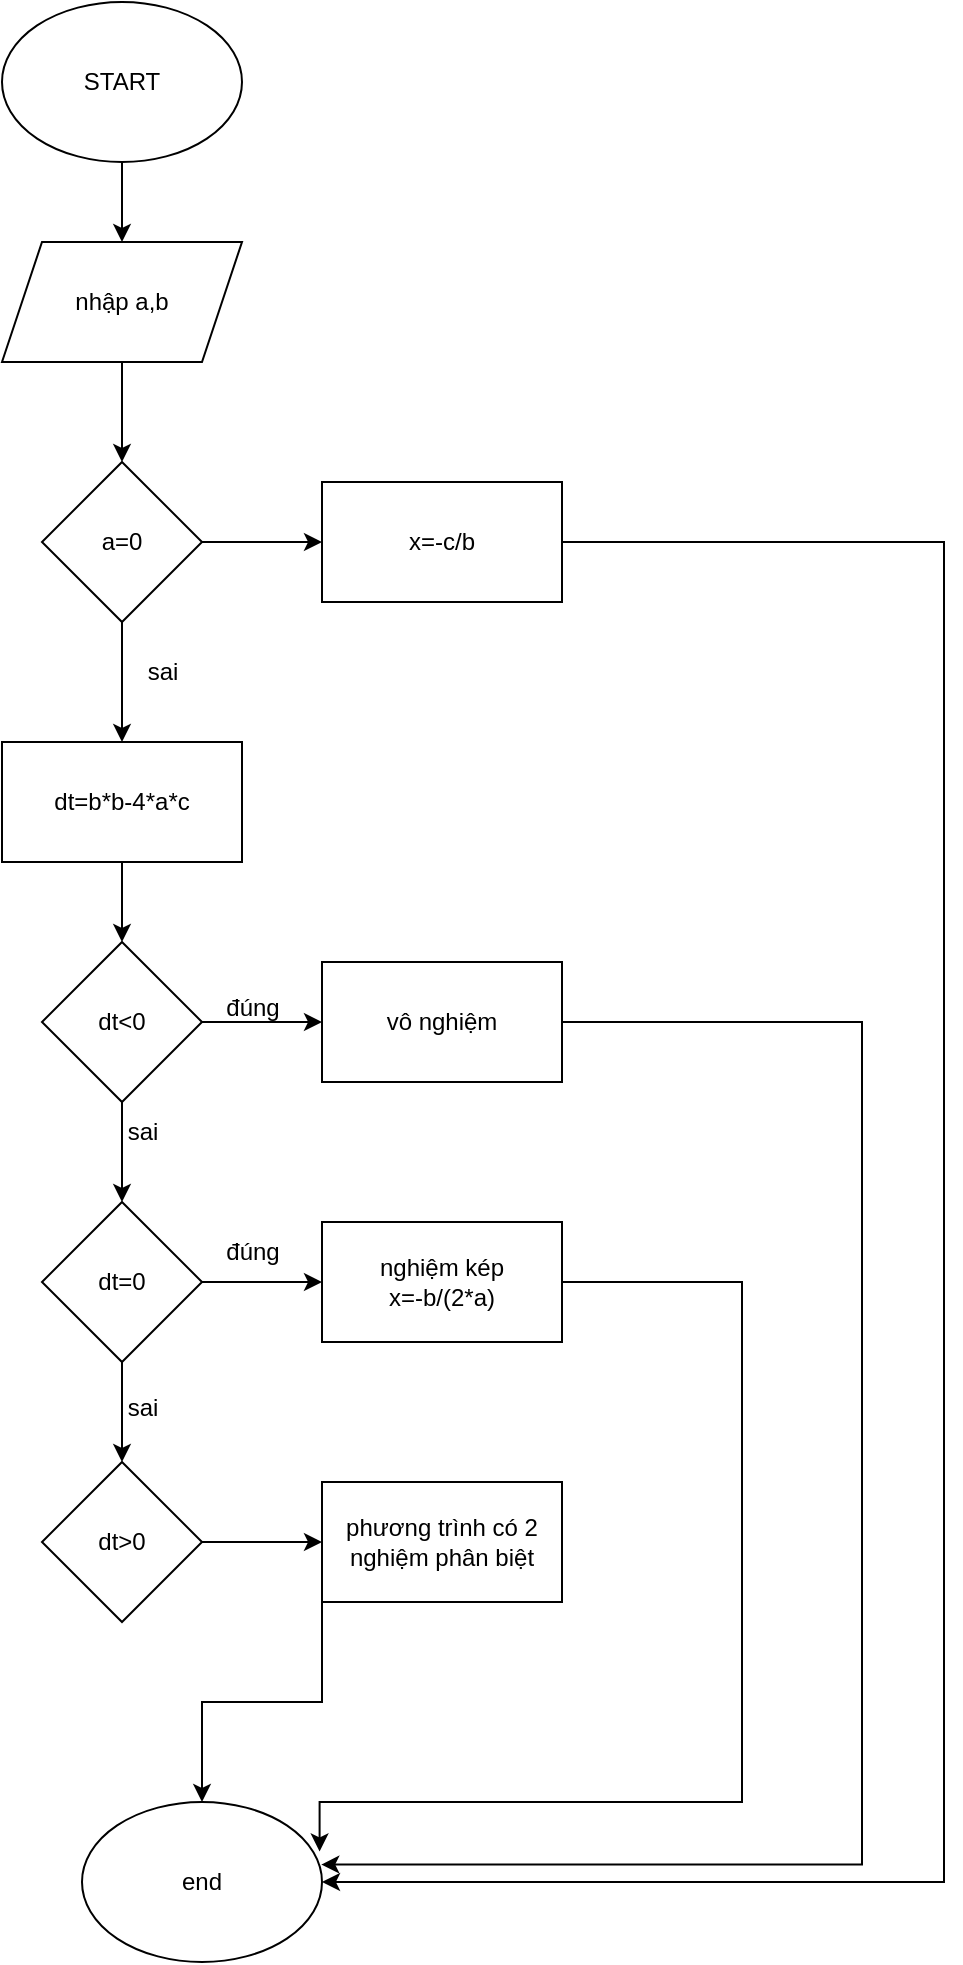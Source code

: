 <mxfile version="22.0.8" type="device">
  <diagram name="Page-1" id="lKReH23ICWh2hED5zHnn">
    <mxGraphModel dx="1002" dy="1665" grid="1" gridSize="10" guides="1" tooltips="1" connect="1" arrows="1" fold="1" page="1" pageScale="1" pageWidth="850" pageHeight="1100" math="0" shadow="0">
      <root>
        <mxCell id="0" />
        <mxCell id="1" parent="0" />
        <mxCell id="1EIVMFi3M1S569iFD7sM-3" value="" style="edgeStyle=orthogonalEdgeStyle;rounded=0;orthogonalLoop=1;jettySize=auto;html=1;" edge="1" parent="1" source="1EIVMFi3M1S569iFD7sM-1" target="1EIVMFi3M1S569iFD7sM-2">
          <mxGeometry relative="1" as="geometry" />
        </mxCell>
        <mxCell id="1EIVMFi3M1S569iFD7sM-1" value="START" style="ellipse;whiteSpace=wrap;html=1;" vertex="1" parent="1">
          <mxGeometry x="360" y="-60" width="120" height="80" as="geometry" />
        </mxCell>
        <mxCell id="1EIVMFi3M1S569iFD7sM-5" value="" style="edgeStyle=orthogonalEdgeStyle;rounded=0;orthogonalLoop=1;jettySize=auto;html=1;" edge="1" parent="1" source="1EIVMFi3M1S569iFD7sM-2" target="1EIVMFi3M1S569iFD7sM-4">
          <mxGeometry relative="1" as="geometry" />
        </mxCell>
        <mxCell id="1EIVMFi3M1S569iFD7sM-2" value="nhập a,b" style="shape=parallelogram;perimeter=parallelogramPerimeter;whiteSpace=wrap;html=1;fixedSize=1;" vertex="1" parent="1">
          <mxGeometry x="360" y="60" width="120" height="60" as="geometry" />
        </mxCell>
        <mxCell id="1EIVMFi3M1S569iFD7sM-7" value="" style="edgeStyle=orthogonalEdgeStyle;rounded=0;orthogonalLoop=1;jettySize=auto;html=1;" edge="1" parent="1" source="1EIVMFi3M1S569iFD7sM-4" target="1EIVMFi3M1S569iFD7sM-6">
          <mxGeometry relative="1" as="geometry" />
        </mxCell>
        <mxCell id="1EIVMFi3M1S569iFD7sM-9" value="" style="edgeStyle=orthogonalEdgeStyle;rounded=0;orthogonalLoop=1;jettySize=auto;html=1;" edge="1" parent="1" source="1EIVMFi3M1S569iFD7sM-4" target="1EIVMFi3M1S569iFD7sM-8">
          <mxGeometry relative="1" as="geometry" />
        </mxCell>
        <mxCell id="1EIVMFi3M1S569iFD7sM-4" value="a=0" style="rhombus;whiteSpace=wrap;html=1;" vertex="1" parent="1">
          <mxGeometry x="380" y="170" width="80" height="80" as="geometry" />
        </mxCell>
        <mxCell id="1EIVMFi3M1S569iFD7sM-28" style="edgeStyle=orthogonalEdgeStyle;rounded=0;orthogonalLoop=1;jettySize=auto;html=1;exitX=1;exitY=0.5;exitDx=0;exitDy=0;entryX=1;entryY=0.5;entryDx=0;entryDy=0;" edge="1" parent="1" source="1EIVMFi3M1S569iFD7sM-6" target="1EIVMFi3M1S569iFD7sM-27">
          <mxGeometry relative="1" as="geometry">
            <mxPoint x="830" y="1000" as="targetPoint" />
            <Array as="points">
              <mxPoint x="831" y="210" />
              <mxPoint x="831" y="880" />
            </Array>
          </mxGeometry>
        </mxCell>
        <mxCell id="1EIVMFi3M1S569iFD7sM-6" value="x=-c/b" style="whiteSpace=wrap;html=1;" vertex="1" parent="1">
          <mxGeometry x="520" y="180" width="120" height="60" as="geometry" />
        </mxCell>
        <mxCell id="1EIVMFi3M1S569iFD7sM-12" value="" style="edgeStyle=orthogonalEdgeStyle;rounded=0;orthogonalLoop=1;jettySize=auto;html=1;" edge="1" parent="1" source="1EIVMFi3M1S569iFD7sM-8" target="1EIVMFi3M1S569iFD7sM-11">
          <mxGeometry relative="1" as="geometry" />
        </mxCell>
        <mxCell id="1EIVMFi3M1S569iFD7sM-8" value="dt=b*b-4*a*c" style="whiteSpace=wrap;html=1;" vertex="1" parent="1">
          <mxGeometry x="360" y="310" width="120" height="60" as="geometry" />
        </mxCell>
        <mxCell id="1EIVMFi3M1S569iFD7sM-10" value="sai" style="text;html=1;align=center;verticalAlign=middle;resizable=0;points=[];autosize=1;strokeColor=none;fillColor=none;" vertex="1" parent="1">
          <mxGeometry x="420" y="260" width="40" height="30" as="geometry" />
        </mxCell>
        <mxCell id="1EIVMFi3M1S569iFD7sM-14" value="" style="edgeStyle=orthogonalEdgeStyle;rounded=0;orthogonalLoop=1;jettySize=auto;html=1;" edge="1" parent="1" source="1EIVMFi3M1S569iFD7sM-11" target="1EIVMFi3M1S569iFD7sM-13">
          <mxGeometry relative="1" as="geometry" />
        </mxCell>
        <mxCell id="1EIVMFi3M1S569iFD7sM-17" value="" style="edgeStyle=orthogonalEdgeStyle;rounded=0;orthogonalLoop=1;jettySize=auto;html=1;" edge="1" parent="1" source="1EIVMFi3M1S569iFD7sM-11" target="1EIVMFi3M1S569iFD7sM-16">
          <mxGeometry relative="1" as="geometry" />
        </mxCell>
        <mxCell id="1EIVMFi3M1S569iFD7sM-11" value="dt&amp;lt;0" style="rhombus;whiteSpace=wrap;html=1;" vertex="1" parent="1">
          <mxGeometry x="380" y="410" width="80" height="80" as="geometry" />
        </mxCell>
        <mxCell id="1EIVMFi3M1S569iFD7sM-30" style="edgeStyle=orthogonalEdgeStyle;rounded=0;orthogonalLoop=1;jettySize=auto;html=1;exitX=1;exitY=0.5;exitDx=0;exitDy=0;entryX=0.997;entryY=0.391;entryDx=0;entryDy=0;entryPerimeter=0;" edge="1" parent="1" source="1EIVMFi3M1S569iFD7sM-13" target="1EIVMFi3M1S569iFD7sM-27">
          <mxGeometry relative="1" as="geometry">
            <mxPoint x="790" y="930" as="targetPoint" />
            <Array as="points">
              <mxPoint x="790" y="450" />
              <mxPoint x="790" y="871" />
            </Array>
          </mxGeometry>
        </mxCell>
        <mxCell id="1EIVMFi3M1S569iFD7sM-13" value="vô nghiệm" style="whiteSpace=wrap;html=1;" vertex="1" parent="1">
          <mxGeometry x="520" y="420" width="120" height="60" as="geometry" />
        </mxCell>
        <mxCell id="1EIVMFi3M1S569iFD7sM-15" value="đúng" style="text;html=1;align=center;verticalAlign=middle;resizable=0;points=[];autosize=1;strokeColor=none;fillColor=none;" vertex="1" parent="1">
          <mxGeometry x="460" y="428" width="50" height="30" as="geometry" />
        </mxCell>
        <mxCell id="1EIVMFi3M1S569iFD7sM-20" value="" style="edgeStyle=orthogonalEdgeStyle;rounded=0;orthogonalLoop=1;jettySize=auto;html=1;" edge="1" parent="1" source="1EIVMFi3M1S569iFD7sM-16" target="1EIVMFi3M1S569iFD7sM-19">
          <mxGeometry relative="1" as="geometry" />
        </mxCell>
        <mxCell id="1EIVMFi3M1S569iFD7sM-23" value="" style="edgeStyle=orthogonalEdgeStyle;rounded=0;orthogonalLoop=1;jettySize=auto;html=1;" edge="1" parent="1" source="1EIVMFi3M1S569iFD7sM-16" target="1EIVMFi3M1S569iFD7sM-22">
          <mxGeometry relative="1" as="geometry" />
        </mxCell>
        <mxCell id="1EIVMFi3M1S569iFD7sM-16" value="dt=0" style="rhombus;whiteSpace=wrap;html=1;" vertex="1" parent="1">
          <mxGeometry x="380" y="540" width="80" height="80" as="geometry" />
        </mxCell>
        <mxCell id="1EIVMFi3M1S569iFD7sM-18" value="sai" style="text;html=1;align=center;verticalAlign=middle;resizable=0;points=[];autosize=1;strokeColor=none;fillColor=none;" vertex="1" parent="1">
          <mxGeometry x="410" y="490" width="40" height="30" as="geometry" />
        </mxCell>
        <mxCell id="1EIVMFi3M1S569iFD7sM-32" style="edgeStyle=orthogonalEdgeStyle;rounded=0;orthogonalLoop=1;jettySize=auto;html=1;exitX=1;exitY=0.5;exitDx=0;exitDy=0;entryX=0.99;entryY=0.309;entryDx=0;entryDy=0;entryPerimeter=0;" edge="1" parent="1" source="1EIVMFi3M1S569iFD7sM-19" target="1EIVMFi3M1S569iFD7sM-27">
          <mxGeometry relative="1" as="geometry">
            <mxPoint x="530" y="860" as="targetPoint" />
            <Array as="points">
              <mxPoint x="730" y="580" />
              <mxPoint x="730" y="840" />
              <mxPoint x="519" y="840" />
            </Array>
          </mxGeometry>
        </mxCell>
        <mxCell id="1EIVMFi3M1S569iFD7sM-19" value="nghiệm kép&lt;br&gt;x=-b/(2*a)" style="whiteSpace=wrap;html=1;" vertex="1" parent="1">
          <mxGeometry x="520" y="550" width="120" height="60" as="geometry" />
        </mxCell>
        <mxCell id="1EIVMFi3M1S569iFD7sM-21" value="đúng" style="text;html=1;align=center;verticalAlign=middle;resizable=0;points=[];autosize=1;strokeColor=none;fillColor=none;" vertex="1" parent="1">
          <mxGeometry x="460" y="550" width="50" height="30" as="geometry" />
        </mxCell>
        <mxCell id="1EIVMFi3M1S569iFD7sM-26" value="" style="edgeStyle=orthogonalEdgeStyle;rounded=0;orthogonalLoop=1;jettySize=auto;html=1;" edge="1" parent="1" source="1EIVMFi3M1S569iFD7sM-22" target="1EIVMFi3M1S569iFD7sM-25">
          <mxGeometry relative="1" as="geometry" />
        </mxCell>
        <mxCell id="1EIVMFi3M1S569iFD7sM-22" value="dt&amp;gt;0" style="rhombus;whiteSpace=wrap;html=1;" vertex="1" parent="1">
          <mxGeometry x="380" y="670" width="80" height="80" as="geometry" />
        </mxCell>
        <mxCell id="1EIVMFi3M1S569iFD7sM-24" value="sai" style="text;html=1;align=center;verticalAlign=middle;resizable=0;points=[];autosize=1;strokeColor=none;fillColor=none;" vertex="1" parent="1">
          <mxGeometry x="410" y="628" width="40" height="30" as="geometry" />
        </mxCell>
        <mxCell id="1EIVMFi3M1S569iFD7sM-31" style="edgeStyle=orthogonalEdgeStyle;rounded=0;orthogonalLoop=1;jettySize=auto;html=1;exitX=0;exitY=1;exitDx=0;exitDy=0;" edge="1" parent="1" source="1EIVMFi3M1S569iFD7sM-25" target="1EIVMFi3M1S569iFD7sM-27">
          <mxGeometry relative="1" as="geometry" />
        </mxCell>
        <mxCell id="1EIVMFi3M1S569iFD7sM-25" value="phương trình có 2 nghiệm phân biệt" style="whiteSpace=wrap;html=1;" vertex="1" parent="1">
          <mxGeometry x="520" y="680" width="120" height="60" as="geometry" />
        </mxCell>
        <mxCell id="1EIVMFi3M1S569iFD7sM-27" value="end" style="ellipse;whiteSpace=wrap;html=1;" vertex="1" parent="1">
          <mxGeometry x="400" y="840" width="120" height="80" as="geometry" />
        </mxCell>
      </root>
    </mxGraphModel>
  </diagram>
</mxfile>
